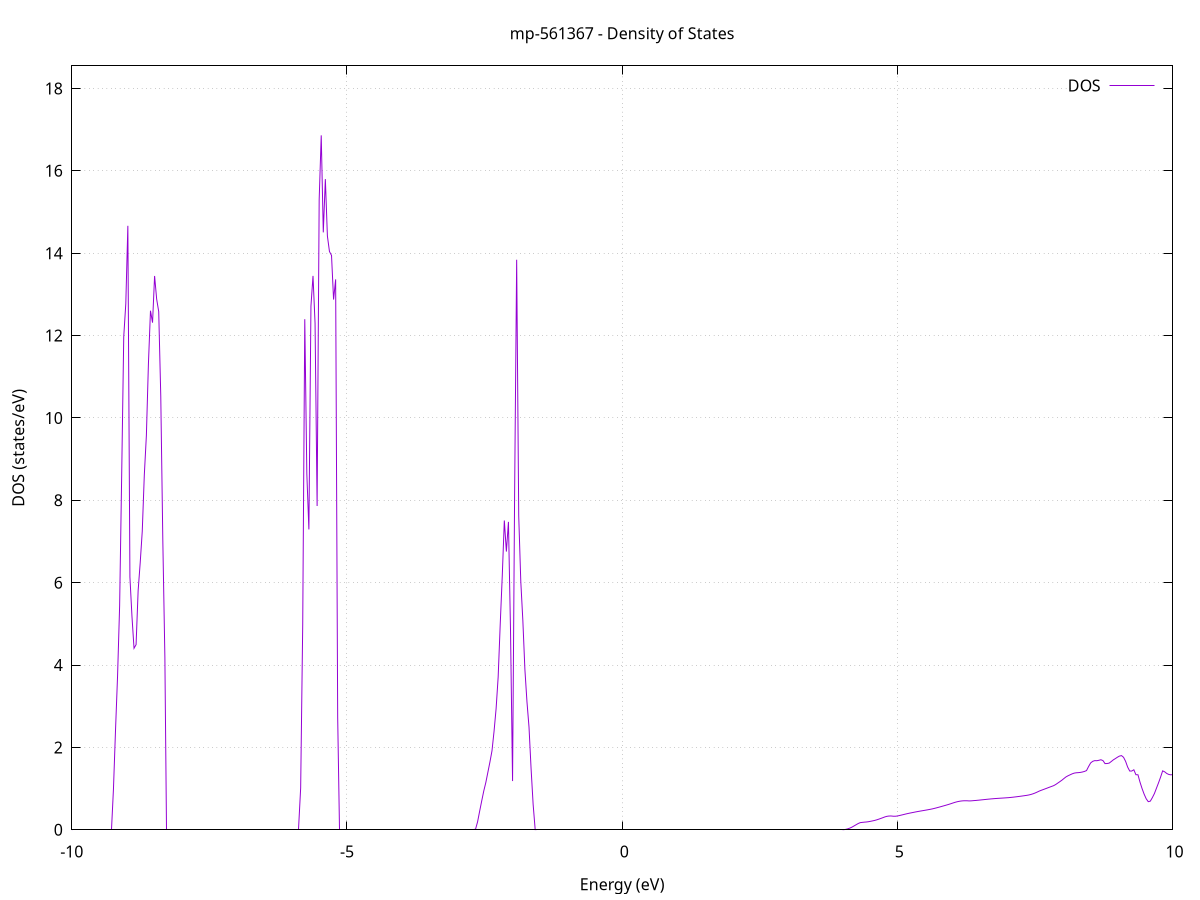 set title 'mp-561367 - Density of States'
set xlabel 'Energy (eV)'
set ylabel 'DOS (states/eV)'
set grid
set xrange [-10:10]
set yrange [0:18.549]
set xzeroaxis lt -1
set terminal png size 800,600
set output 'mp-561367_dos_gnuplot.png'
plot '-' using 1:2 with lines title 'DOS'
-33.315800 0.000000
-33.278400 0.000000
-33.241000 0.000000
-33.203600 0.000000
-33.166300 0.000000
-33.128900 0.000000
-33.091500 0.000000
-33.054100 0.000000
-33.016700 0.000000
-32.979400 0.000000
-32.942000 0.000000
-32.904600 0.000000
-32.867200 0.000000
-32.829800 0.000000
-32.792500 0.000000
-32.755100 0.000000
-32.717700 0.000000
-32.680300 0.000000
-32.642900 0.000000
-32.605600 0.000000
-32.568200 0.000000
-32.530800 0.000000
-32.493400 0.000000
-32.456000 0.000000
-32.418700 0.000000
-32.381300 0.000000
-32.343900 0.000000
-32.306500 0.000000
-32.269100 0.000000
-32.231800 0.000000
-32.194400 0.000000
-32.157000 0.000000
-32.119600 0.000000
-32.082200 0.000000
-32.044900 0.000000
-32.007500 0.000000
-31.970100 0.000000
-31.932700 0.000000
-31.895300 0.000000
-31.858000 0.000000
-31.820600 0.000000
-31.783200 0.000000
-31.745800 0.000000
-31.708400 0.000000
-31.671100 0.000000
-31.633700 0.000000
-31.596300 0.000000
-31.558900 0.000000
-31.521500 0.000000
-31.484200 0.000000
-31.446800 0.000000
-31.409400 0.000000
-31.372000 0.000000
-31.334600 0.000000
-31.297300 0.000000
-31.259900 0.000000
-31.222500 0.000000
-31.185100 0.000000
-31.147700 0.000000
-31.110400 0.000000
-31.073000 0.000000
-31.035600 0.000000
-30.998200 0.000000
-30.960800 0.000000
-30.923500 0.000000
-30.886100 0.000000
-30.848700 0.000000
-30.811300 0.000000
-30.773900 0.000000
-30.736600 0.000000
-30.699200 0.000000
-30.661800 0.000000
-30.624400 0.000000
-30.587000 0.000000
-30.549700 0.000000
-30.512300 0.000000
-30.474900 0.000000
-30.437500 0.000000
-30.400100 0.000000
-30.362800 0.000000
-30.325400 0.000000
-30.288000 0.000000
-30.250600 0.000000
-30.213200 0.000000
-30.175900 0.000000
-30.138500 0.000000
-30.101100 0.000000
-30.063700 0.000000
-30.026300 0.000000
-29.989000 0.000000
-29.951600 0.000000
-29.914200 0.181100
-29.876800 6.975500
-29.839400 13.698400
-29.802100 34.997900
-29.764700 58.186400
-29.727300 0.000000
-29.689900 0.000000
-29.652500 0.000000
-29.615200 0.000000
-29.577800 0.000000
-29.540400 0.000000
-29.503000 0.000000
-29.465600 0.000000
-29.428300 0.000000
-29.390900 0.000000
-29.353500 0.000000
-29.316100 0.000000
-29.278700 0.000000
-29.241400 0.000000
-29.204000 0.000000
-29.166600 0.000000
-29.129200 0.000000
-29.091800 0.000000
-29.054500 0.000000
-29.017100 0.000000
-28.979700 0.000000
-28.942300 0.000000
-28.904900 0.000000
-28.867600 0.000000
-28.830200 0.000000
-28.792800 0.000000
-28.755400 0.000000
-28.718000 0.000000
-28.680700 0.000000
-28.643300 0.000000
-28.605900 0.000000
-28.568500 0.000000
-28.531100 0.000000
-28.493800 0.000000
-28.456400 0.000000
-28.419000 0.000000
-28.381600 0.000000
-28.344200 0.000000
-28.306900 0.000000
-28.269500 0.000000
-28.232100 0.000000
-28.194700 0.000000
-28.157300 0.000000
-28.120000 0.000000
-28.082600 0.000000
-28.045200 0.000000
-28.007800 0.000000
-27.970400 0.000000
-27.933100 0.000000
-27.895700 0.000000
-27.858300 0.000000
-27.820900 0.000000
-27.783500 0.000000
-27.746100 0.000000
-27.708800 0.000000
-27.671400 0.000000
-27.634000 0.000000
-27.596600 0.000000
-27.559200 0.000000
-27.521900 0.000000
-27.484500 0.000000
-27.447100 0.000000
-27.409700 0.000000
-27.372300 0.000000
-27.335000 0.000000
-27.297600 0.000000
-27.260200 0.000000
-27.222800 0.000000
-27.185400 0.000000
-27.148100 0.000000
-27.110700 0.000000
-27.073300 0.000000
-27.035900 0.000000
-26.998500 0.000000
-26.961200 0.000000
-26.923800 0.000000
-26.886400 0.000000
-26.849000 0.000000
-26.811600 0.000000
-26.774300 0.000000
-26.736900 0.000000
-26.699500 0.000000
-26.662100 0.000000
-26.624700 0.000000
-26.587400 0.000000
-26.550000 0.000000
-26.512600 0.000000
-26.475200 0.000000
-26.437800 0.000000
-26.400500 0.000000
-26.363100 0.000000
-26.325700 0.000000
-26.288300 0.000000
-26.250900 0.000000
-26.213600 0.000000
-26.176200 0.000000
-26.138800 0.000000
-26.101400 0.000000
-26.064000 0.000000
-26.026700 0.000000
-25.989300 0.000000
-25.951900 0.000000
-25.914500 0.000000
-25.877100 0.000000
-25.839800 0.000000
-25.802400 0.000000
-25.765000 0.000000
-25.727600 0.000000
-25.690200 0.000000
-25.652900 0.000000
-25.615500 0.000000
-25.578100 0.000000
-25.540700 0.000000
-25.503300 0.000000
-25.466000 0.000000
-25.428600 0.000000
-25.391200 0.000000
-25.353800 0.000000
-25.316400 0.000000
-25.279100 0.000000
-25.241700 0.000000
-25.204300 0.000000
-25.166900 0.000000
-25.129500 0.000000
-25.092200 0.000000
-25.054800 0.000000
-25.017400 0.000000
-24.980000 0.000000
-24.942600 0.000000
-24.905300 0.000000
-24.867900 0.000000
-24.830500 0.000000
-24.793100 0.000000
-24.755700 0.000000
-24.718400 0.000000
-24.681000 0.000000
-24.643600 0.000000
-24.606200 0.000000
-24.568800 0.000000
-24.531500 0.000000
-24.494100 0.000000
-24.456700 0.000000
-24.419300 0.000000
-24.381900 0.000000
-24.344600 0.000000
-24.307200 0.000000
-24.269800 0.000000
-24.232400 0.000000
-24.195000 0.000000
-24.157700 0.000000
-24.120300 0.000000
-24.082900 0.000000
-24.045500 0.000000
-24.008100 0.000000
-23.970800 0.000000
-23.933400 1.774800
-23.896000 3.696800
-23.858600 5.661500
-23.821200 10.013500
-23.783900 14.900500
-23.746500 21.255600
-23.709100 25.682000
-23.671700 20.260400
-23.634300 4.959400
-23.597000 0.000000
-23.559600 0.000000
-23.522200 0.000000
-23.484800 0.000000
-23.447400 0.000000
-23.410100 0.000000
-23.372700 0.000000
-23.335300 0.000000
-23.297900 0.000000
-23.260500 0.000000
-23.223200 0.000000
-23.185800 0.000000
-23.148400 0.000000
-23.111000 0.000000
-23.073600 0.000000
-23.036300 0.000000
-22.998900 0.000000
-22.961500 0.000000
-22.924100 0.000000
-22.886700 0.000000
-22.849400 0.000000
-22.812000 0.000000
-22.774600 0.000000
-22.737200 0.000000
-22.699800 0.000000
-22.662500 0.000000
-22.625100 0.000000
-22.587700 0.000000
-22.550300 0.000000
-22.512900 0.000000
-22.475600 0.000000
-22.438200 0.000000
-22.400800 0.000000
-22.363400 0.000000
-22.326000 0.000000
-22.288700 0.000000
-22.251300 0.000000
-22.213900 0.000000
-22.176500 0.000000
-22.139100 0.000000
-22.101800 0.000000
-22.064400 0.000000
-22.027000 0.000000
-21.989600 0.000000
-21.952200 0.000000
-21.914900 0.000000
-21.877500 0.000000
-21.840100 0.000000
-21.802700 0.000000
-21.765300 0.000000
-21.727900 0.000000
-21.690600 0.000000
-21.653200 0.000000
-21.615800 0.000000
-21.578400 0.000000
-21.541000 0.000000
-21.503700 0.000000
-21.466300 0.000000
-21.428900 0.000000
-21.391500 0.000000
-21.354100 0.000000
-21.316800 0.000000
-21.279400 0.000000
-21.242000 0.000000
-21.204600 0.000000
-21.167200 0.000000
-21.129900 0.000000
-21.092500 0.000000
-21.055100 0.000000
-21.017700 0.000000
-20.980300 0.000000
-20.943000 0.000000
-20.905600 0.000000
-20.868200 0.000000
-20.830800 0.000000
-20.793400 0.000000
-20.756100 0.000000
-20.718700 0.000000
-20.681300 0.000000
-20.643900 0.000000
-20.606500 0.000000
-20.569200 0.000000
-20.531800 0.000000
-20.494400 0.000000
-20.457000 0.000000
-20.419600 0.000000
-20.382300 0.000000
-20.344900 0.000000
-20.307500 0.000000
-20.270100 0.000000
-20.232700 0.000000
-20.195400 0.000000
-20.158000 0.000000
-20.120600 0.000000
-20.083200 0.000000
-20.045800 0.000000
-20.008500 0.000000
-19.971100 0.000000
-19.933700 0.000000
-19.896300 0.000000
-19.858900 0.000000
-19.821600 0.000000
-19.784200 0.000000
-19.746800 0.000000
-19.709400 0.000000
-19.672000 0.000000
-19.634700 0.000000
-19.597300 0.000000
-19.559900 0.000000
-19.522500 0.000000
-19.485100 0.000000
-19.447800 0.000000
-19.410400 0.000000
-19.373000 0.000000
-19.335600 0.000000
-19.298200 0.000000
-19.260900 0.000000
-19.223500 0.000000
-19.186100 0.000000
-19.148700 0.000000
-19.111300 0.000000
-19.074000 0.000000
-19.036600 0.000000
-18.999200 0.000000
-18.961800 0.000000
-18.924400 0.000000
-18.887100 0.000000
-18.849700 0.000000
-18.812300 0.000000
-18.774900 0.000000
-18.737500 0.000000
-18.700200 0.000000
-18.662800 0.000000
-18.625400 0.000000
-18.588000 0.000000
-18.550600 0.000000
-18.513300 0.000000
-18.475900 0.000000
-18.438500 0.000000
-18.401100 0.000000
-18.363700 0.000000
-18.326400 0.000000
-18.289000 0.000000
-18.251600 0.000000
-18.214200 0.000000
-18.176800 0.000000
-18.139500 0.000000
-18.102100 0.000000
-18.064700 0.000000
-18.027300 0.000000
-17.989900 0.000000
-17.952600 0.000000
-17.915200 0.000000
-17.877800 0.000000
-17.840400 0.000000
-17.803000 0.000000
-17.765700 0.000000
-17.728300 0.000000
-17.690900 0.000000
-17.653500 0.000000
-17.616100 0.000000
-17.578800 0.000000
-17.541400 0.000000
-17.504000 0.000000
-17.466600 0.000000
-17.429200 0.000000
-17.391900 0.000000
-17.354500 0.000000
-17.317100 0.000000
-17.279700 0.000000
-17.242300 0.000000
-17.205000 0.000000
-17.167600 0.000000
-17.130200 0.000000
-17.092800 0.000000
-17.055400 0.000000
-17.018100 0.000000
-16.980700 0.000000
-16.943300 0.000000
-16.905900 0.000000
-16.868500 0.000000
-16.831200 0.000000
-16.793800 0.000000
-16.756400 0.000000
-16.719000 0.000000
-16.681600 0.000000
-16.644300 0.000000
-16.606900 0.000000
-16.569500 0.000000
-16.532100 0.000000
-16.494700 0.000000
-16.457400 0.000000
-16.420000 0.000000
-16.382600 0.000000
-16.345200 0.000000
-16.307800 0.000000
-16.270500 0.000000
-16.233100 0.000000
-16.195700 0.000000
-16.158300 0.000000
-16.120900 0.000000
-16.083600 0.000000
-16.046200 0.000000
-16.008800 0.000000
-15.971400 0.000000
-15.934000 0.000000
-15.896700 0.000000
-15.859300 0.000000
-15.821900 0.000000
-15.784500 0.000000
-15.747100 0.000000
-15.709700 0.000000
-15.672400 0.000000
-15.635000 0.000000
-15.597600 0.000000
-15.560200 0.000000
-15.522800 0.000000
-15.485500 0.000000
-15.448100 0.000000
-15.410700 0.000000
-15.373300 0.000000
-15.335900 0.000000
-15.298600 0.000000
-15.261200 0.000000
-15.223800 0.000000
-15.186400 0.000000
-15.149000 0.000000
-15.111700 0.000000
-15.074300 0.000000
-15.036900 0.000000
-14.999500 0.000000
-14.962100 0.000000
-14.924800 0.000000
-14.887400 0.000000
-14.850000 0.000000
-14.812600 0.000000
-14.775200 0.000000
-14.737900 0.000000
-14.700500 0.000000
-14.663100 0.000000
-14.625700 0.000000
-14.588300 0.000000
-14.551000 0.000000
-14.513600 0.000000
-14.476200 0.000000
-14.438800 0.000000
-14.401400 0.000000
-14.364100 0.000000
-14.326700 0.000000
-14.289300 0.000000
-14.251900 0.000000
-14.214500 0.000000
-14.177200 0.000000
-14.139800 0.000000
-14.102400 0.000000
-14.065000 0.000000
-14.027600 0.000000
-13.990300 0.000000
-13.952900 0.000000
-13.915500 0.000000
-13.878100 0.000000
-13.840700 0.000000
-13.803400 0.000000
-13.766000 0.000000
-13.728600 0.000000
-13.691200 0.000000
-13.653800 0.000000
-13.616500 0.000000
-13.579100 0.000000
-13.541700 0.000000
-13.504300 0.000000
-13.466900 0.000000
-13.429600 0.000000
-13.392200 0.000000
-13.354800 0.000000
-13.317400 0.000000
-13.280000 0.000000
-13.242700 0.000000
-13.205300 0.000000
-13.167900 0.000000
-13.130500 0.000000
-13.093100 0.000000
-13.055800 0.000000
-13.018400 0.000000
-12.981000 0.000000
-12.943600 0.000000
-12.906200 0.000000
-12.868900 0.000000
-12.831500 0.000000
-12.794100 0.000000
-12.756700 0.000000
-12.719300 0.000000
-12.682000 0.000000
-12.644600 0.000000
-12.607200 0.000000
-12.569800 0.000000
-12.532400 0.000000
-12.495100 0.000000
-12.457700 0.000000
-12.420300 0.000000
-12.382900 0.000000
-12.345500 0.000000
-12.308200 0.000000
-12.270800 0.000000
-12.233400 0.000000
-12.196000 0.000000
-12.158600 0.000000
-12.121300 0.000000
-12.083900 0.000000
-12.046500 0.000000
-12.009100 0.000000
-11.971700 0.000000
-11.934400 0.000000
-11.897000 0.000000
-11.859600 0.000000
-11.822200 0.000000
-11.784800 0.000000
-11.747500 0.512900
-11.710100 1.162800
-11.672700 1.833800
-11.635300 2.224800
-11.597900 2.677800
-11.560600 3.326600
-11.523200 4.069000
-11.485800 5.480500
-11.448400 7.379800
-11.411000 9.380900
-11.373700 9.034700
-11.336300 5.798900
-11.298900 0.774400
-11.261500 9.273400
-11.224100 12.500400
-11.186800 8.343400
-11.149400 6.318700
-11.112000 5.188000
-11.074600 3.886300
-11.037200 2.976100
-10.999900 2.165100
-10.962500 0.959900
-10.925100 0.050200
-10.887700 0.000000
-10.850300 0.000000
-10.813000 0.000000
-10.775600 0.000000
-10.738200 0.000000
-10.700800 0.000000
-10.663400 0.000000
-10.626100 0.000000
-10.588700 0.000000
-10.551300 0.000000
-10.513900 0.000000
-10.476500 0.000000
-10.439200 0.000000
-10.401800 0.000000
-10.364400 0.000000
-10.327000 0.000000
-10.289600 0.000000
-10.252300 0.000000
-10.214900 0.000000
-10.177500 0.000000
-10.140100 0.000000
-10.102700 0.000000
-10.065400 0.000000
-10.028000 0.000000
-9.990600 0.000000
-9.953200 0.000000
-9.915800 0.000000
-9.878500 0.000000
-9.841100 0.000000
-9.803700 0.000000
-9.766300 0.000000
-9.728900 0.000000
-9.691600 0.000000
-9.654200 0.000000
-9.616800 0.000000
-9.579400 0.000000
-9.542000 0.000000
-9.504600 0.000000
-9.467300 0.000000
-9.429900 0.000000
-9.392500 0.000000
-9.355100 0.000000
-9.317700 0.000000
-9.280400 0.000000
-9.243000 0.987300
-9.205600 2.417200
-9.168200 3.740400
-9.130800 5.434400
-9.093500 8.609500
-9.056100 11.970400
-9.018700 12.773800
-8.981300 14.664800
-8.943900 6.139400
-8.906600 5.180000
-8.869200 4.406800
-8.831800 4.496000
-8.794400 5.810200
-8.757000 6.482200
-8.719700 7.245900
-8.682300 8.614300
-8.644900 9.570200
-8.607500 11.318700
-8.570100 12.603500
-8.532800 12.313700
-8.495400 13.448000
-8.458000 12.885100
-8.420600 12.582000
-8.383200 10.528800
-8.345900 7.010300
-8.308500 4.187200
-8.271100 0.000000
-8.233700 0.000000
-8.196300 0.000000
-8.159000 0.000000
-8.121600 0.000000
-8.084200 0.000000
-8.046800 0.000000
-8.009400 0.000000
-7.972100 0.000000
-7.934700 0.000000
-7.897300 0.000000
-7.859900 0.000000
-7.822500 0.000000
-7.785200 0.000000
-7.747800 0.000000
-7.710400 0.000000
-7.673000 0.000000
-7.635600 0.000000
-7.598300 0.000000
-7.560900 0.000000
-7.523500 0.000000
-7.486100 0.000000
-7.448700 0.000000
-7.411400 0.000000
-7.374000 0.000000
-7.336600 0.000000
-7.299200 0.000000
-7.261800 0.000000
-7.224500 0.000000
-7.187100 0.000000
-7.149700 0.000000
-7.112300 0.000000
-7.074900 0.000000
-7.037600 0.000000
-7.000200 0.000000
-6.962800 0.000000
-6.925400 0.000000
-6.888000 0.000000
-6.850700 0.000000
-6.813300 0.000000
-6.775900 0.000000
-6.738500 0.000000
-6.701100 0.000000
-6.663800 0.000000
-6.626400 0.000000
-6.589000 0.000000
-6.551600 0.000000
-6.514200 0.000000
-6.476900 0.000000
-6.439500 0.000000
-6.402100 0.000000
-6.364700 0.000000
-6.327300 0.000000
-6.290000 0.000000
-6.252600 0.000000
-6.215200 0.000000
-6.177800 0.000000
-6.140400 0.000000
-6.103100 0.000000
-6.065700 0.000000
-6.028300 0.000000
-5.990900 0.000000
-5.953500 0.000000
-5.916200 0.000000
-5.878800 0.000000
-5.841400 1.014700
-5.804000 4.982400
-5.766600 12.397000
-5.729300 8.643700
-5.691900 7.293200
-5.654500 12.713300
-5.617100 13.449800
-5.579700 12.297300
-5.542400 7.861500
-5.505000 15.302800
-5.467600 16.862600
-5.430200 14.505300
-5.392800 15.799800
-5.355500 14.416900
-5.318100 14.041900
-5.280700 13.945600
-5.243300 12.875000
-5.205900 13.364400
-5.168600 2.728100
-5.131200 0.000000
-5.093800 0.000000
-5.056400 0.000000
-5.019000 0.000000
-4.981700 0.000000
-4.944300 0.000000
-4.906900 0.000000
-4.869500 0.000000
-4.832100 0.000000
-4.794800 0.000000
-4.757400 0.000000
-4.720000 0.000000
-4.682600 0.000000
-4.645200 0.000000
-4.607900 0.000000
-4.570500 0.000000
-4.533100 0.000000
-4.495700 0.000000
-4.458300 0.000000
-4.421000 0.000000
-4.383600 0.000000
-4.346200 0.000000
-4.308800 0.000000
-4.271400 0.000000
-4.234100 0.000000
-4.196700 0.000000
-4.159300 0.000000
-4.121900 0.000000
-4.084500 0.000000
-4.047200 0.000000
-4.009800 0.000000
-3.972400 0.000000
-3.935000 0.000000
-3.897600 0.000000
-3.860300 0.000000
-3.822900 0.000000
-3.785500 0.000000
-3.748100 0.000000
-3.710700 0.000000
-3.673400 0.000000
-3.636000 0.000000
-3.598600 0.000000
-3.561200 0.000000
-3.523800 0.000000
-3.486400 0.000000
-3.449100 0.000000
-3.411700 0.000000
-3.374300 0.000000
-3.336900 0.000000
-3.299500 0.000000
-3.262200 0.000000
-3.224800 0.000000
-3.187400 0.000000
-3.150000 0.000000
-3.112600 0.000000
-3.075300 0.000000
-3.037900 0.000000
-3.000500 0.000000
-2.963100 0.000000
-2.925700 0.000000
-2.888400 0.000000
-2.851000 0.000000
-2.813600 0.000000
-2.776200 0.000000
-2.738800 0.000000
-2.701500 0.000000
-2.664100 0.012800
-2.626700 0.192900
-2.589300 0.450500
-2.551900 0.699200
-2.514600 0.940600
-2.477200 1.146100
-2.439800 1.395200
-2.402400 1.645500
-2.365000 1.916900
-2.327700 2.387000
-2.290300 2.938200
-2.252900 3.707300
-2.215500 4.983500
-2.178100 6.167900
-2.140800 7.510500
-2.103400 6.755400
-2.066000 7.476700
-2.028600 4.860300
-1.991200 1.182900
-1.953900 8.146700
-1.916500 13.842300
-1.879100 7.617500
-1.841700 6.029000
-1.804300 5.083800
-1.767000 3.892100
-1.729600 3.110200
-1.692200 2.491000
-1.654800 1.487700
-1.617400 0.616800
-1.580100 0.003800
-1.542700 0.000000
-1.505300 0.000000
-1.467900 0.000000
-1.430500 0.000000
-1.393200 0.000000
-1.355800 0.000000
-1.318400 0.000000
-1.281000 0.000000
-1.243600 0.000000
-1.206300 0.000000
-1.168900 0.000000
-1.131500 0.000000
-1.094100 0.000000
-1.056700 0.000000
-1.019400 0.000000
-0.982000 0.000000
-0.944600 0.000000
-0.907200 0.000000
-0.869800 0.000000
-0.832500 0.000000
-0.795100 0.000000
-0.757700 0.000000
-0.720300 0.000000
-0.682900 0.000000
-0.645600 0.000000
-0.608200 0.000000
-0.570800 0.000000
-0.533400 0.000000
-0.496000 0.000000
-0.458700 0.000000
-0.421300 0.000000
-0.383900 0.000000
-0.346500 0.000000
-0.309100 0.000000
-0.271800 0.000000
-0.234400 0.000000
-0.197000 0.000000
-0.159600 0.000000
-0.122200 0.000000
-0.084900 0.000000
-0.047500 0.000000
-0.010100 0.000000
0.027300 0.000000
0.064700 0.000000
0.102000 0.000000
0.139400 0.000000
0.176800 0.000000
0.214200 0.000000
0.251600 0.000000
0.288900 0.000000
0.326300 0.000000
0.363700 0.000000
0.401100 0.000000
0.438500 0.000000
0.475800 0.000000
0.513200 0.000000
0.550600 0.000000
0.588000 0.000000
0.625400 0.000000
0.662700 0.000000
0.700100 0.000000
0.737500 0.000000
0.774900 0.000000
0.812300 0.000000
0.849600 0.000000
0.887000 0.000000
0.924400 0.000000
0.961800 0.000000
0.999200 0.000000
1.036500 0.000000
1.073900 0.000000
1.111300 0.000000
1.148700 0.000000
1.186100 0.000000
1.223400 0.000000
1.260800 0.000000
1.298200 0.000000
1.335600 0.000000
1.373000 0.000000
1.410300 0.000000
1.447700 0.000000
1.485100 0.000000
1.522500 0.000000
1.559900 0.000000
1.597200 0.000000
1.634600 0.000000
1.672000 0.000000
1.709400 0.000000
1.746800 0.000000
1.784100 0.000000
1.821500 0.000000
1.858900 0.000000
1.896300 0.000000
1.933700 0.000000
1.971000 0.000000
2.008400 0.000000
2.045800 0.000000
2.083200 0.000000
2.120600 0.000000
2.157900 0.000000
2.195300 0.000000
2.232700 0.000000
2.270100 0.000000
2.307500 0.000000
2.344800 0.000000
2.382200 0.000000
2.419600 0.000000
2.457000 0.000000
2.494400 0.000000
2.531800 0.000000
2.569100 0.000000
2.606500 0.000000
2.643900 0.000000
2.681300 0.000000
2.718700 0.000000
2.756000 0.000000
2.793400 0.000000
2.830800 0.000000
2.868200 0.000000
2.905600 0.000000
2.942900 0.000000
2.980300 0.000000
3.017700 0.000000
3.055100 0.000000
3.092500 0.000000
3.129800 0.000000
3.167200 0.000000
3.204600 0.000000
3.242000 0.000000
3.279400 0.000000
3.316700 0.000000
3.354100 0.000000
3.391500 0.000000
3.428900 0.000000
3.466300 0.000000
3.503600 0.000000
3.541000 0.000000
3.578400 0.000000
3.615800 0.000000
3.653200 0.000000
3.690500 0.000000
3.727900 0.000000
3.765300 0.000000
3.802700 0.000000
3.840100 0.000000
3.877400 0.000000
3.914800 0.000000
3.952200 0.000000
3.989600 0.000000
4.027000 0.002600
4.064300 0.010400
4.101700 0.023400
4.139100 0.041500
4.176500 0.064900
4.213900 0.093300
4.251200 0.122800
4.288600 0.151400
4.326000 0.173000
4.363400 0.179600
4.400800 0.184900
4.438100 0.189100
4.475500 0.196100
4.512900 0.205600
4.550300 0.215800
4.587700 0.227000
4.625000 0.241000
4.662400 0.257500
4.699800 0.275100
4.737200 0.293600
4.774600 0.312700
4.811900 0.326700
4.849300 0.334000
4.886700 0.334800
4.924100 0.329500
4.961500 0.328000
4.998800 0.334300
5.036200 0.345300
5.073600 0.356800
5.111000 0.368800
5.148400 0.381400
5.185700 0.393000
5.223100 0.403700
5.260500 0.413700
5.297900 0.423900
5.335300 0.433900
5.372600 0.443300
5.410000 0.452200
5.447400 0.460800
5.484800 0.469400
5.522200 0.478100
5.559500 0.487100
5.596900 0.496600
5.634300 0.506700
5.671700 0.518700
5.709100 0.531400
5.746400 0.544900
5.783800 0.558700
5.821200 0.572800
5.858600 0.587000
5.896000 0.601500
5.933300 0.616300
5.970700 0.632200
6.008100 0.649200
6.045500 0.665400
6.082900 0.679100
6.120200 0.690100
6.157600 0.698200
6.195000 0.703200
6.232400 0.705100
6.269800 0.704000
6.307100 0.700400
6.344500 0.702600
6.381900 0.707600
6.419300 0.711400
6.456700 0.715900
6.494000 0.721100
6.531400 0.726300
6.568800 0.731500
6.606200 0.736800
6.643600 0.741900
6.680900 0.746800
6.718300 0.751400
6.755700 0.755600
6.793100 0.759500
6.830500 0.763000
6.867800 0.766300
6.905200 0.769400
6.942600 0.772700
6.980000 0.776300
7.017400 0.779800
7.054700 0.784500
7.092100 0.789900
7.129500 0.795700
7.166900 0.801800
7.204300 0.808200
7.241600 0.815000
7.279000 0.822000
7.316400 0.829200
7.353800 0.836400
7.391200 0.845600
7.428500 0.858100
7.465900 0.873800
7.503300 0.892800
7.540700 0.915100
7.578100 0.939000
7.615400 0.958800
7.652800 0.977100
7.690200 0.995900
7.727600 1.014900
7.765000 1.033900
7.802300 1.052400
7.839700 1.071000
7.877100 1.098400
7.914500 1.133100
7.951900 1.167200
7.989200 1.202800
8.026600 1.243700
8.064000 1.283100
8.101400 1.311100
8.138800 1.334500
8.176100 1.357600
8.213500 1.375500
8.250900 1.384100
8.288300 1.387300
8.325700 1.393100
8.363000 1.402800
8.400400 1.416600
8.437800 1.437700
8.475200 1.535500
8.512600 1.623000
8.549900 1.661700
8.587300 1.679100
8.624700 1.676400
8.662100 1.687300
8.699500 1.700300
8.736900 1.679500
8.774200 1.606700
8.811600 1.609100
8.849000 1.618500
8.886400 1.656300
8.923800 1.696800
8.961100 1.727800
8.998500 1.761100
9.035900 1.789300
9.073300 1.801100
9.110700 1.760000
9.148000 1.661000
9.185400 1.521600
9.222800 1.426600
9.260200 1.426800
9.297600 1.456900
9.334900 1.337500
9.372300 1.335500
9.409700 1.155900
9.447100 1.000800
9.484500 0.865100
9.521800 0.753800
9.559200 0.682800
9.596600 0.694700
9.634000 0.780400
9.671400 0.879800
9.708700 1.010100
9.746100 1.139700
9.783500 1.278300
9.820900 1.431000
9.858300 1.406900
9.895600 1.367100
9.933000 1.343200
9.970400 1.334300
10.007800 1.340700
10.045200 1.361500
10.082500 1.401300
10.119900 1.467400
10.157300 1.638600
10.194700 1.806600
10.232100 2.087400
10.269400 2.192700
10.306800 2.226400
10.344200 2.140700
10.381600 1.948800
10.419000 1.714200
10.456300 1.411700
10.493700 1.152100
10.531100 1.240400
10.568500 1.463400
10.605900 1.691100
10.643200 1.750800
10.680600 1.744900
10.718000 1.802200
10.755400 1.907300
10.792800 1.881000
10.830100 1.836900
10.867500 1.792500
10.904900 1.753200
10.942300 1.729100
10.979700 1.726000
11.017000 1.601600
11.054400 1.485500
11.091800 1.437500
11.129200 1.433400
11.166600 1.463400
11.203900 1.544400
11.241300 1.781300
11.278700 1.919700
11.316100 2.029400
11.353500 2.127400
11.390800 2.248500
11.428200 2.327100
11.465600 2.365800
11.503000 2.454200
11.540400 2.477600
11.577700 2.477400
11.615100 2.465400
11.652500 2.489300
11.689900 2.449900
11.727300 2.413300
11.764600 2.274600
11.802000 2.087600
11.839400 1.906100
11.876800 1.743300
11.914200 1.606300
11.951500 1.479100
11.988900 1.380700
12.026300 1.355800
12.063700 1.271700
12.101100 1.239500
12.138400 1.306600
12.175800 1.441500
12.213200 1.461100
12.250600 1.525500
12.288000 1.564500
12.325300 1.601800
12.362700 1.648400
12.400100 1.695100
12.437500 1.707500
12.474900 1.682200
12.512200 1.643000
12.549600 1.624800
12.587000 1.616100
12.624400 1.614800
12.661800 1.605300
12.699100 1.585700
12.736500 1.559300
12.773900 1.526900
12.811300 1.488700
12.848700 1.445400
12.886000 1.405000
12.923400 1.369800
12.960800 1.340000
12.998200 1.315600
13.035600 1.297200
13.072900 1.285400
13.110300 1.276900
13.147700 1.278900
13.185100 1.288500
13.222500 1.299300
13.259800 1.311700
13.297200 1.290100
13.334600 1.234300
13.372000 1.158800
13.409400 1.092900
13.446700 1.048200
13.484100 1.012300
13.521500 0.984300
13.558900 0.965500
13.596300 0.955000
13.633600 0.972000
13.671000 0.980700
13.708400 0.957100
13.745800 0.941500
13.783200 0.927200
13.820500 0.898200
13.857900 0.901900
13.895300 0.948000
13.932700 0.999700
13.970100 1.557500
14.007400 1.874400
14.044800 2.000300
14.082200 2.074700
14.119600 2.143000
14.157000 1.799500
14.194300 1.749700
14.231700 1.682000
14.269100 1.603700
14.306500 1.544500
14.343900 1.512400
14.381200 1.493100
14.418600 1.476300
14.456000 1.472500
14.493400 1.498700
14.530800 1.576100
14.568100 1.671600
14.605500 1.727400
14.642900 1.747400
14.680300 1.770600
14.717700 1.807400
14.755100 1.868300
14.792400 1.914400
14.829800 1.958300
14.867200 2.012300
14.904600 2.034200
14.942000 1.973700
14.979300 1.865600
15.016700 1.728900
15.054100 1.643300
15.091500 1.591000
15.128900 1.552400
15.166200 1.513900
15.203600 1.497700
15.241000 1.481600
15.278400 1.465900
15.315800 1.455600
15.353100 1.452700
15.390500 1.452900
15.427900 1.448600
15.465300 1.433000
15.502700 1.414100
15.540000 1.391300
15.577400 1.369700
15.614800 1.350700
15.652200 1.338500
15.689600 1.335900
15.726900 1.343200
15.764300 1.362300
15.801700 1.391200
15.839100 1.427400
15.876500 1.459000
15.913800 1.612200
15.951200 1.658600
15.988600 1.666900
16.026000 1.731500
16.063400 1.828600
16.100700 1.927500
16.138100 1.937100
16.175500 1.937300
16.212900 1.958700
16.250300 2.001100
16.287600 2.165300
16.325000 2.315800
16.362400 2.401600
16.399800 2.430800
16.437200 2.428100
16.474500 2.418500
16.511900 2.420100
16.549300 2.423200
16.586700 2.427500
16.624100 2.401000
16.661400 2.398600
16.698800 2.417900
16.736200 2.428400
16.773600 2.421300
16.811000 2.398300
16.848300 2.375300
16.885700 2.368600
16.923100 2.372500
16.960500 2.378100
16.997900 2.373800
17.035200 2.359300
17.072600 2.338900
17.110000 2.345200
17.147400 2.346900
17.184800 2.330400
17.222100 2.301500
17.259500 2.265800
17.296900 2.226500
17.334300 2.181500
17.371700 2.135800
17.409000 2.109700
17.446400 2.084300
17.483800 2.054900
17.521200 2.025000
17.558600 1.991200
17.595900 1.944600
17.633300 1.889200
17.670700 1.841800
17.708100 1.814500
17.745500 1.802300
17.782800 1.775200
17.820200 1.780100
17.857600 1.835000
17.895000 1.840900
17.932400 1.771300
17.969700 1.687800
18.007100 1.677200
18.044500 1.720600
18.081900 1.773100
18.119300 1.829700
18.156600 1.871400
18.194000 1.944000
18.231400 1.992600
18.268800 2.026400
18.306200 2.082700
18.343500 2.121900
18.380900 2.191400
18.418300 2.340700
18.455700 2.460900
18.493100 2.371300
18.530400 2.391000
18.567800 2.425300
18.605200 2.428700
18.642600 2.455300
18.680000 2.397800
18.717300 2.415400
18.754700 2.439100
18.792100 2.490500
18.829500 2.594100
18.866900 2.657500
18.904200 2.741300
18.941600 2.841100
18.979000 2.858000
19.016400 2.767200
19.053800 2.584100
19.091100 2.408800
19.128500 2.238700
19.165900 2.116300
19.203300 2.035900
19.240700 1.964000
19.278000 1.887900
19.315400 1.788300
19.352800 1.691000
19.390200 1.610300
19.427600 1.518600
19.464900 1.467800
19.502300 1.471300
19.539700 1.478100
19.577100 1.504100
19.614500 1.569800
19.651800 1.586400
19.689200 1.612200
19.726600 1.655300
19.764000 1.735500
19.801400 1.847100
19.838700 1.978700
19.876100 2.071800
19.913500 2.276000
19.950900 2.126700
19.988300 2.103100
20.025600 2.014000
20.063000 1.977400
20.100400 1.940900
20.137800 1.897400
20.175200 1.825800
20.212500 1.694900
20.249900 1.550900
20.287300 1.448600
20.324700 1.326900
20.362100 1.216800
20.399400 1.158900
20.436800 1.143700
20.474200 1.133000
20.511600 1.117200
20.549000 1.095900
20.586300 1.132300
20.623700 1.174900
20.661100 1.209300
20.698500 1.223500
20.735900 1.215900
20.773300 1.190300
20.810600 1.177300
20.848000 1.242800
20.885400 1.323100
20.922800 1.444800
20.960200 1.588700
20.997500 1.725500
21.034900 1.823800
21.072300 1.925300
21.109700 1.936000
21.147100 1.898400
21.184400 1.869800
21.221800 1.878600
21.259200 1.903800
21.296600 1.928600
21.334000 1.950600
21.371300 1.965400
21.408700 1.966500
21.446100 1.914300
21.483500 1.856100
21.520900 1.861100
21.558200 1.770400
21.595600 1.616400
21.633000 1.483600
21.670400 1.358500
21.707800 1.230500
21.745100 1.120700
21.782500 1.051900
21.819900 0.975400
21.857300 0.908300
21.894700 0.942700
21.932000 1.014000
21.969400 1.105100
22.006800 1.209000
22.044200 1.445900
22.081600 1.607200
22.118900 1.666200
22.156300 1.616400
22.193700 1.487500
22.231100 1.460300
22.268500 1.478700
22.305800 1.506600
22.343200 1.540100
22.380600 1.591100
22.418000 1.672200
22.455400 1.774700
22.492700 2.028200
22.530100 2.334600
22.567500 2.521900
22.604900 2.689100
22.642300 2.477100
22.679600 2.401100
22.717000 2.394600
22.754400 2.322200
22.791800 2.232000
22.829200 2.154100
22.866500 2.204400
22.903900 2.235700
22.941300 2.256500
22.978700 2.429700
23.016100 2.460000
23.053400 2.445400
23.090800 2.422900
23.128200 2.390300
23.165600 2.362100
23.203000 2.382100
23.240300 2.373400
23.277700 2.357700
23.315100 2.347300
23.352500 2.138600
23.389900 2.109800
23.427200 2.140800
23.464600 2.169800
23.502000 2.207400
23.539400 2.270800
23.576800 2.307800
23.614100 2.296800
23.651500 2.337600
23.688900 2.383500
23.726300 2.422600
23.763700 2.476000
23.801000 2.496500
23.838400 2.492600
23.875800 2.523800
23.913200 2.546400
23.950600 2.568400
23.987900 2.563600
24.025300 2.551600
24.062700 2.510700
24.100100 2.507100
24.137500 2.480100
24.174800 2.446700
24.212200 2.396200
24.249600 2.359600
24.287000 2.389400
24.324400 2.561300
24.361700 2.681600
24.399100 2.761200
24.436500 2.879000
24.473900 3.095900
24.511300 3.059700
24.548600 2.980000
24.586000 2.904500
24.623400 2.906400
24.660800 2.940300
24.698200 2.783400
24.735500 2.718500
24.772900 2.719900
24.810300 2.728100
24.847700 2.618000
24.885100 2.617700
24.922400 2.612900
24.959800 2.567100
24.997200 2.497600
25.034600 2.388100
25.072000 2.342300
25.109300 2.276000
25.146700 2.164700
25.184100 2.043300
25.221500 1.944700
25.258900 1.876600
25.296200 1.827400
25.333600 1.857200
25.371000 2.067500
25.408400 1.930800
25.445800 1.857700
25.483100 1.902200
25.520500 2.028100
25.557900 2.224200
25.595300 2.569800
25.632700 2.770800
25.670000 2.651900
25.707400 2.606400
25.744800 2.566400
25.782200 2.542600
25.819600 2.467100
25.856900 2.476200
25.894300 2.475500
25.931700 2.520800
25.969100 2.529700
26.006500 2.578900
26.043800 2.611900
26.081200 2.521000
26.118600 2.570600
26.156000 2.702300
26.193400 2.852300
26.230700 2.940700
26.268100 2.979000
26.305500 2.937900
26.342900 2.865000
26.380300 2.788100
26.417600 2.685700
26.455000 2.559100
26.492400 2.419100
26.529800 2.269200
26.567200 2.146500
26.604500 2.045300
26.641900 1.957600
26.679300 1.899700
26.716700 1.888800
26.754100 1.918000
26.791400 1.942600
26.828800 2.412100
26.866200 2.635700
26.903600 2.882600
26.941000 3.081000
26.978400 3.221200
27.015700 3.378300
27.053100 3.308700
27.090500 3.255400
27.127900 3.153200
27.165300 3.099400
27.202600 3.083400
27.240000 3.071800
27.277400 3.109400
27.314800 3.144300
27.352200 3.203000
27.389500 3.187500
27.426900 3.203500
27.464300 3.246700
27.501700 3.491900
27.539100 3.757800
27.576400 4.099100
27.613800 4.626100
27.651200 3.867700
27.688600 3.664100
27.726000 3.461400
27.763300 3.258100
27.800700 3.132800
27.838100 2.876200
27.875500 2.751300
27.912900 2.725100
27.950200 2.695700
27.987600 2.668500
28.025000 2.583200
28.062400 2.451500
28.099800 2.330500
28.137100 2.290100
28.174500 2.306800
28.211900 2.403500
28.249300 2.586000
28.286700 2.864200
28.324000 3.170500
28.361400 3.728400
28.398800 3.741800
28.436200 3.744500
28.473600 3.877100
28.510900 3.950100
28.548300 3.851300
28.585700 3.712000
28.623100 3.606400
28.660500 3.538100
28.697800 3.446400
28.735200 3.291600
28.772600 3.163700
28.810000 3.120800
28.847400 3.072600
28.884700 3.035600
28.922100 3.069000
28.959500 3.151100
28.996900 3.361000
29.034300 3.148500
29.071600 3.168600
29.109000 3.306400
29.146400 3.247900
29.183800 3.063600
29.221200 2.914700
29.258500 2.884200
29.295900 2.869800
29.333300 2.750300
29.370700 2.698600
29.408100 2.626900
29.445400 2.581100
29.482800 2.562500
29.520200 2.508300
29.557600 2.451400
29.595000 2.396300
29.632300 2.337300
29.669700 2.253400
29.707100 2.186000
29.744500 2.163800
29.781900 2.154700
29.819200 2.160400
29.856600 2.184200
29.894000 2.207100
29.931400 2.232900
29.968800 2.261700
30.006100 2.293400
30.043500 2.329900
30.080900 2.364100
30.118300 2.393800
30.155700 2.441200
30.193000 2.498000
30.230400 2.551500
30.267800 2.595100
30.305200 2.646300
30.342600 2.703900
30.379900 2.784400
30.417300 2.922500
30.454700 3.010000
30.492100 2.877100
30.529500 2.797400
30.566800 2.702200
30.604200 2.601800
30.641600 2.542600
30.679000 2.781500
30.716400 2.676200
30.753700 2.667600
30.791100 2.717500
30.828500 2.788000
30.865900 2.844100
30.903300 2.826600
30.940600 2.906800
30.978000 2.926400
31.015400 2.907500
31.052800 2.911100
31.090200 2.899100
31.127500 2.870700
31.164900 2.844100
31.202300 2.810400
31.239700 2.755600
31.277100 2.682000
31.314400 2.607000
31.351800 2.544700
31.389200 2.525300
31.426600 2.631000
31.464000 2.691700
31.501300 2.768600
31.538700 2.932900
31.576100 2.707300
31.613500 2.895800
31.650900 2.887600
31.688200 2.952000
31.725600 3.010600
31.763000 3.078700
31.800400 2.962700
31.837800 2.808900
31.875100 2.931400
31.912500 2.756300
31.949900 2.614100
31.987300 2.561300
32.024700 2.435100
32.062000 2.383900
32.099400 2.352200
32.136800 2.301100
32.174200 2.282700
32.211600 2.295500
32.248900 2.323500
32.286300 2.363800
32.323700 2.449700
32.361100 2.597300
32.398500 2.839000
32.435800 3.250900
32.473200 3.606800
32.510600 3.920500
32.548000 3.716800
32.585400 3.099700
32.622700 2.920800
32.660100 2.846300
32.697500 2.778700
32.734900 2.766100
32.772300 2.785800
32.809600 2.788500
32.847000 2.848200
32.884400 2.938100
32.921800 2.946600
32.959200 2.949200
32.996600 3.008800
33.033900 2.965500
33.071300 3.077000
33.108700 3.198600
33.146100 3.309100
33.183500 3.337900
33.220800 3.383300
33.258200 3.400600
33.295600 3.409600
33.333000 3.407800
33.370400 3.368700
33.407700 3.250000
33.445100 3.099100
33.482500 3.002600
33.519900 2.931700
33.557300 2.815500
33.594600 2.745400
33.632000 2.776700
33.669400 2.875500
33.706800 2.672600
33.744200 2.598900
33.781500 2.535600
33.818900 2.462600
33.856300 2.269700
33.893700 2.325700
33.931100 2.216700
33.968400 2.127300
34.005800 2.115200
34.043200 2.146700
34.080600 2.253100
34.118000 2.381100
34.155300 2.501900
34.192700 2.568300
34.230100 2.649800
34.267500 2.990200
34.304900 2.980000
34.342200 2.876800
34.379600 2.772800
34.417000 2.669200
34.454400 2.587700
34.491800 2.457000
34.529100 2.404200
34.566500 2.368900
34.603900 2.338800
34.641300 2.314500
34.678700 2.284500
34.716000 2.241000
34.753400 2.186000
34.790800 2.093900
34.828200 2.022600
34.865600 1.987500
34.902900 1.958600
34.940300 1.932300
34.977700 1.902700
35.015100 1.860100
35.052500 1.838000
35.089800 1.824500
35.127200 1.809400
35.164600 1.793200
35.202000 1.778000
35.239400 1.764500
35.276700 1.748800
35.314100 1.750100
35.351500 1.769600
35.388900 1.809000
35.426300 1.863000
35.463600 1.926300
35.501000 1.963600
35.538400 2.003700
35.575800 2.047100
35.613200 2.070900
35.650500 2.028600
35.687900 1.928000
35.725300 1.901200
35.762700 1.879000
35.800100 1.847600
35.837400 1.802000
35.874800 1.740100
35.912200 1.686600
35.949600 1.635000
35.987000 1.595600
36.024300 1.564400
36.061700 1.544200
36.099100 1.528800
36.136500 1.516000
36.173900 1.503400
36.211200 1.497900
36.248600 1.495900
36.286000 1.493100
36.323400 1.491400
36.360800 1.484100
36.398100 1.471600
36.435500 1.444600
36.472900 1.393000
36.510300 1.331300
36.547700 1.276000
36.585000 1.227800
36.622400 1.198000
36.659800 1.181700
36.697200 1.179100
36.734600 1.201700
36.771900 1.188300
36.809300 1.174500
36.846700 1.160400
36.884100 1.134500
36.921500 1.102800
36.958800 1.064300
36.996200 0.981500
37.033600 0.856800
37.071000 0.775000
37.108400 0.691900
37.145700 0.606100
37.183100 0.527400
37.220500 0.445300
37.257900 0.367400
37.295300 0.304700
37.332600 0.259500
37.370000 0.232300
37.407400 0.206000
37.444800 0.183100
37.482200 0.163700
37.519500 0.144200
37.556900 0.131300
37.594300 0.115500
37.631700 0.097200
37.669100 0.080000
37.706400 0.064700
37.743800 0.051300
37.781200 0.039400
37.818600 0.029100
37.856000 0.020300
37.893300 0.013100
37.930700 0.007500
37.968100 0.003400
38.005500 0.000900
38.042900 0.000000
38.080200 0.000000
38.117600 0.000000
38.155000 0.000000
38.192400 0.000000
38.229800 0.000000
38.267100 0.000000
38.304500 0.000000
38.341900 0.000000
38.379300 0.000000
38.416700 0.000000
38.454000 0.000000
38.491400 0.000000
38.528800 0.000000
38.566200 0.000000
38.603600 0.000000
38.640900 0.000000
38.678300 0.000000
38.715700 0.000000
38.753100 0.000000
38.790500 0.000000
38.827800 0.000000
38.865200 0.000000
38.902600 0.000000
38.940000 0.000000
38.977400 0.000000
39.014800 0.000000
39.052100 0.000000
39.089500 0.000000
39.126900 0.000000
39.164300 0.000000
39.201700 0.000000
39.239000 0.000000
39.276400 0.000000
39.313800 0.000000
39.351200 0.000000
39.388600 0.000000
39.425900 0.000000
39.463300 0.000000
39.500700 0.000000
39.538100 0.000000
39.575500 0.000000
39.612800 0.000000
39.650200 0.000000
39.687600 0.000000
39.725000 0.000000
39.762400 0.000000
39.799700 0.000000
39.837100 0.000000
39.874500 0.000000
39.911900 0.000000
39.949300 0.000000
39.986600 0.000000
40.024000 0.000000
40.061400 0.000000
40.098800 0.000000
40.136200 0.000000
40.173500 0.000000
40.210900 0.000000
40.248300 0.000000
40.285700 0.000000
40.323100 0.000000
40.360400 0.000000
40.397800 0.000000
40.435200 0.000000
40.472600 0.000000
40.510000 0.000000
40.547300 0.000000
40.584700 0.000000
40.622100 0.000000
40.659500 0.000000
40.696900 0.000000
40.734200 0.000000
40.771600 0.000000
40.809000 0.000000
40.846400 0.000000
40.883800 0.000000
40.921100 0.000000
40.958500 0.000000
40.995900 0.000000
41.033300 0.000000
41.070700 0.000000
41.108000 0.000000
41.145400 0.000000
41.182800 0.000000
41.220200 0.000000
41.257600 0.000000
41.294900 0.000000
41.332300 0.000000
41.369700 0.000000
41.407100 0.000000
41.444500 0.000000
e
